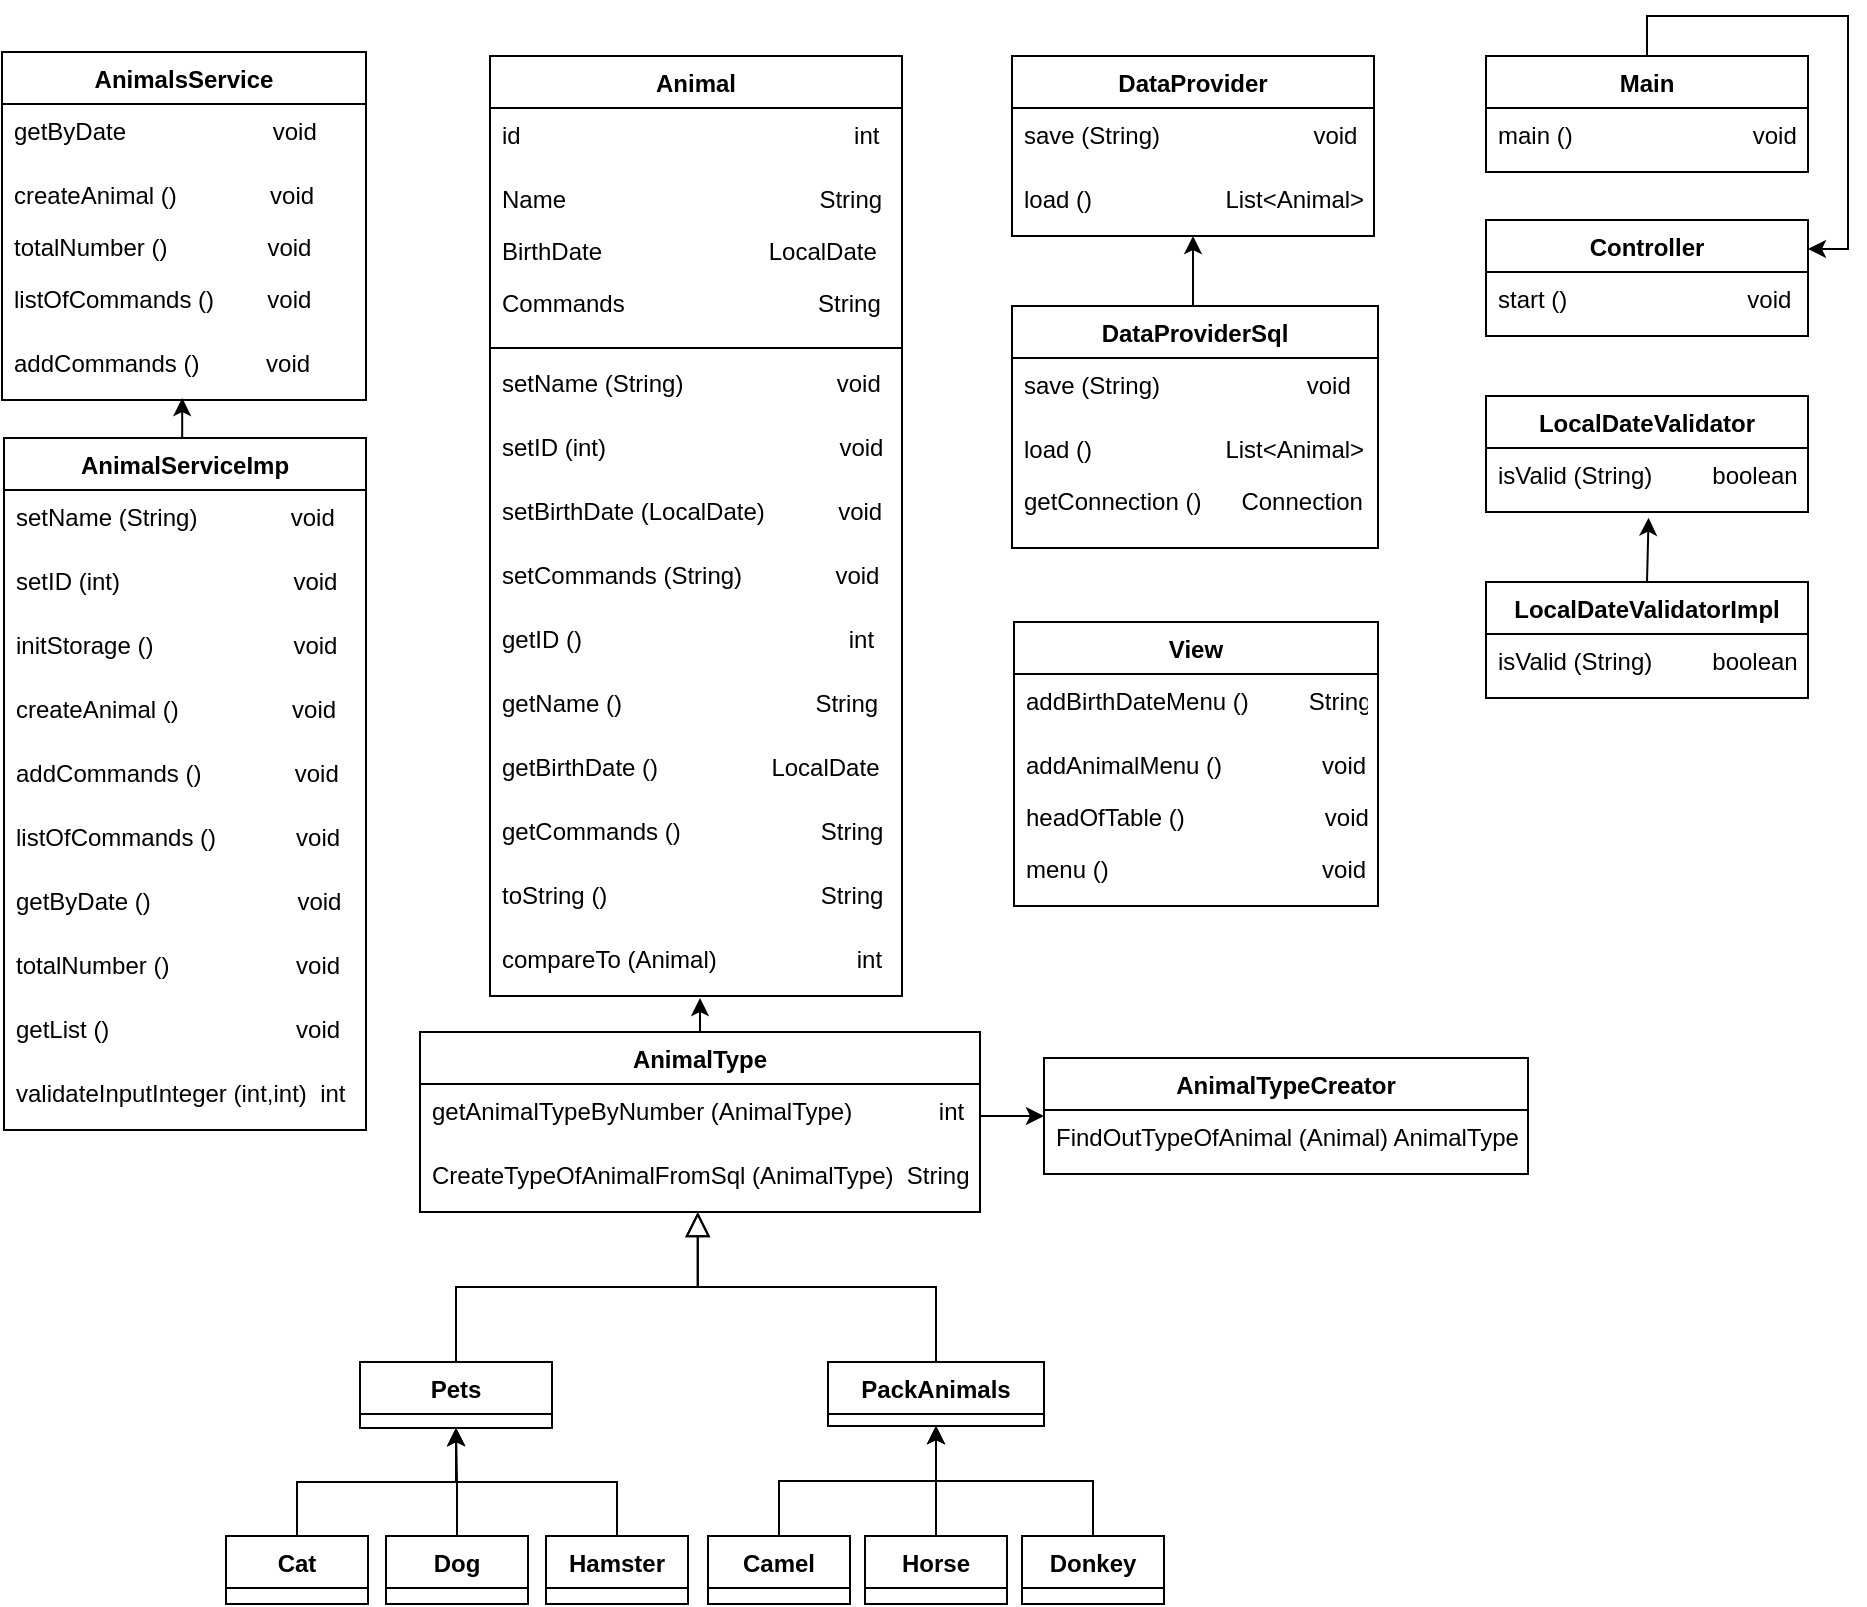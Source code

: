 <mxfile version="21.2.3" type="device">
  <diagram id="C5RBs43oDa-KdzZeNtuy" name="Animal_diagramm">
    <mxGraphModel dx="662" dy="585" grid="0" gridSize="10" guides="1" tooltips="1" connect="1" arrows="1" fold="1" page="1" pageScale="1" pageWidth="1169" pageHeight="827" background="#ffffff" math="0" shadow="0">
      <root>
        <mxCell id="WIyWlLk6GJQsqaUBKTNV-0" />
        <mxCell id="WIyWlLk6GJQsqaUBKTNV-1" parent="WIyWlLk6GJQsqaUBKTNV-0" />
        <mxCell id="zkfFHV4jXpPFQw0GAbJ--0" value="Animal" style="swimlane;fontStyle=1;align=center;verticalAlign=top;childLayout=stackLayout;horizontal=1;startSize=26;horizontalStack=0;resizeParent=1;resizeLast=0;collapsible=1;marginBottom=0;rounded=0;shadow=0;strokeWidth=1;labelBackgroundColor=none;" parent="WIyWlLk6GJQsqaUBKTNV-1" vertex="1">
          <mxGeometry x="270" y="33" width="206" height="470" as="geometry">
            <mxRectangle x="230" y="140" width="160" height="26" as="alternateBounds" />
          </mxGeometry>
        </mxCell>
        <mxCell id="hy3R_sL7ah38IeH9F-L7-0" value="id                                                  int" style="text;align=left;verticalAlign=top;spacingLeft=4;spacingRight=4;overflow=hidden;rotatable=0;points=[[0,0.5],[1,0.5]];portConstraint=eastwest;rounded=0;shadow=0;html=0;labelBackgroundColor=none;" vertex="1" parent="zkfFHV4jXpPFQw0GAbJ--0">
          <mxGeometry y="26" width="206" height="32" as="geometry" />
        </mxCell>
        <mxCell id="zkfFHV4jXpPFQw0GAbJ--1" value="Name                                      String" style="text;align=left;verticalAlign=top;spacingLeft=4;spacingRight=4;overflow=hidden;rotatable=0;points=[[0,0.5],[1,0.5]];portConstraint=eastwest;labelBackgroundColor=none;" parent="zkfFHV4jXpPFQw0GAbJ--0" vertex="1">
          <mxGeometry y="58" width="206" height="26" as="geometry" />
        </mxCell>
        <mxCell id="zkfFHV4jXpPFQw0GAbJ--2" value="BirthDate                         LocalDate" style="text;align=left;verticalAlign=top;spacingLeft=4;spacingRight=4;overflow=hidden;rotatable=0;points=[[0,0.5],[1,0.5]];portConstraint=eastwest;rounded=0;shadow=0;html=0;labelBackgroundColor=none;" parent="zkfFHV4jXpPFQw0GAbJ--0" vertex="1">
          <mxGeometry y="84" width="206" height="26" as="geometry" />
        </mxCell>
        <mxCell id="zkfFHV4jXpPFQw0GAbJ--3" value="Commands                             String" style="text;align=left;verticalAlign=top;spacingLeft=4;spacingRight=4;overflow=hidden;rotatable=0;points=[[0,0.5],[1,0.5]];portConstraint=eastwest;rounded=0;shadow=0;html=0;labelBackgroundColor=none;" parent="zkfFHV4jXpPFQw0GAbJ--0" vertex="1">
          <mxGeometry y="110" width="206" height="32" as="geometry" />
        </mxCell>
        <mxCell id="zkfFHV4jXpPFQw0GAbJ--4" value="" style="line;html=1;strokeWidth=1;align=left;verticalAlign=middle;spacingTop=-1;spacingLeft=3;spacingRight=3;rotatable=0;labelPosition=right;points=[];portConstraint=eastwest;labelBackgroundColor=none;" parent="zkfFHV4jXpPFQw0GAbJ--0" vertex="1">
          <mxGeometry y="142" width="206" height="8" as="geometry" />
        </mxCell>
        <mxCell id="hy3R_sL7ah38IeH9F-L7-1" value="setName (String)                       void" style="text;align=left;verticalAlign=top;spacingLeft=4;spacingRight=4;overflow=hidden;rotatable=0;points=[[0,0.5],[1,0.5]];portConstraint=eastwest;rounded=0;shadow=0;html=0;labelBackgroundColor=none;" vertex="1" parent="zkfFHV4jXpPFQw0GAbJ--0">
          <mxGeometry y="150" width="206" height="32" as="geometry" />
        </mxCell>
        <mxCell id="hy3R_sL7ah38IeH9F-L7-2" value="setID (int)                                   void" style="text;align=left;verticalAlign=top;spacingLeft=4;spacingRight=4;overflow=hidden;rotatable=0;points=[[0,0.5],[1,0.5]];portConstraint=eastwest;rounded=0;shadow=0;html=0;labelBackgroundColor=none;" vertex="1" parent="zkfFHV4jXpPFQw0GAbJ--0">
          <mxGeometry y="182" width="206" height="32" as="geometry" />
        </mxCell>
        <mxCell id="hy3R_sL7ah38IeH9F-L7-8" value="setBirthDate (LocalDate)           void" style="text;align=left;verticalAlign=top;spacingLeft=4;spacingRight=4;overflow=hidden;rotatable=0;points=[[0,0.5],[1,0.5]];portConstraint=eastwest;rounded=0;shadow=0;html=0;labelBackgroundColor=none;" vertex="1" parent="zkfFHV4jXpPFQw0GAbJ--0">
          <mxGeometry y="214" width="206" height="32" as="geometry" />
        </mxCell>
        <mxCell id="hy3R_sL7ah38IeH9F-L7-7" value="setCommands (String)              void" style="text;align=left;verticalAlign=top;spacingLeft=4;spacingRight=4;overflow=hidden;rotatable=0;points=[[0,0.5],[1,0.5]];portConstraint=eastwest;rounded=0;shadow=0;html=0;labelBackgroundColor=none;" vertex="1" parent="zkfFHV4jXpPFQw0GAbJ--0">
          <mxGeometry y="246" width="206" height="32" as="geometry" />
        </mxCell>
        <mxCell id="hy3R_sL7ah38IeH9F-L7-3" value="getID ()                                        int" style="text;align=left;verticalAlign=top;spacingLeft=4;spacingRight=4;overflow=hidden;rotatable=0;points=[[0,0.5],[1,0.5]];portConstraint=eastwest;rounded=0;shadow=0;html=0;labelBackgroundColor=none;" vertex="1" parent="zkfFHV4jXpPFQw0GAbJ--0">
          <mxGeometry y="278" width="206" height="32" as="geometry" />
        </mxCell>
        <mxCell id="hy3R_sL7ah38IeH9F-L7-9" value="getName ()                             String" style="text;align=left;verticalAlign=top;spacingLeft=4;spacingRight=4;overflow=hidden;rotatable=0;points=[[0,0.5],[1,0.5]];portConstraint=eastwest;rounded=0;shadow=0;html=0;labelBackgroundColor=none;" vertex="1" parent="zkfFHV4jXpPFQw0GAbJ--0">
          <mxGeometry y="310" width="206" height="32" as="geometry" />
        </mxCell>
        <mxCell id="hy3R_sL7ah38IeH9F-L7-5" value="getBirthDate ()                 LocalDate" style="text;align=left;verticalAlign=top;spacingLeft=4;spacingRight=4;overflow=hidden;rotatable=0;points=[[0,0.5],[1,0.5]];portConstraint=eastwest;rounded=0;shadow=0;html=0;labelBackgroundColor=none;" vertex="1" parent="zkfFHV4jXpPFQw0GAbJ--0">
          <mxGeometry y="342" width="206" height="32" as="geometry" />
        </mxCell>
        <mxCell id="hy3R_sL7ah38IeH9F-L7-10" value="getCommands ()                     String" style="text;align=left;verticalAlign=top;spacingLeft=4;spacingRight=4;overflow=hidden;rotatable=0;points=[[0,0.5],[1,0.5]];portConstraint=eastwest;rounded=0;shadow=0;html=0;labelBackgroundColor=none;" vertex="1" parent="zkfFHV4jXpPFQw0GAbJ--0">
          <mxGeometry y="374" width="206" height="32" as="geometry" />
        </mxCell>
        <mxCell id="hy3R_sL7ah38IeH9F-L7-6" value="toString ()                                String" style="text;align=left;verticalAlign=top;spacingLeft=4;spacingRight=4;overflow=hidden;rotatable=0;points=[[0,0.5],[1,0.5]];portConstraint=eastwest;rounded=0;shadow=0;html=0;labelBackgroundColor=none;" vertex="1" parent="zkfFHV4jXpPFQw0GAbJ--0">
          <mxGeometry y="406" width="206" height="32" as="geometry" />
        </mxCell>
        <mxCell id="hy3R_sL7ah38IeH9F-L7-4" value="compareTo (Animal)                     int" style="text;align=left;verticalAlign=top;spacingLeft=4;spacingRight=4;overflow=hidden;rotatable=0;points=[[0,0.5],[1,0.5]];portConstraint=eastwest;rounded=0;shadow=0;html=0;labelBackgroundColor=none;" vertex="1" parent="zkfFHV4jXpPFQw0GAbJ--0">
          <mxGeometry y="438" width="206" height="32" as="geometry" />
        </mxCell>
        <mxCell id="zkfFHV4jXpPFQw0GAbJ--6" value="Pets" style="swimlane;fontStyle=1;align=center;verticalAlign=top;childLayout=stackLayout;horizontal=1;startSize=26;horizontalStack=0;resizeParent=1;resizeLast=0;collapsible=1;marginBottom=0;rounded=0;shadow=0;strokeWidth=1;labelBackgroundColor=none;" parent="WIyWlLk6GJQsqaUBKTNV-1" vertex="1">
          <mxGeometry x="205" y="686" width="96" height="33" as="geometry">
            <mxRectangle x="134" y="628" width="160" height="26" as="alternateBounds" />
          </mxGeometry>
        </mxCell>
        <mxCell id="zkfFHV4jXpPFQw0GAbJ--12" value="" style="endArrow=block;endSize=10;endFill=0;shadow=0;strokeWidth=1;rounded=0;edgeStyle=elbowEdgeStyle;elbow=vertical;entryX=0.496;entryY=1.231;entryDx=0;entryDy=0;entryPerimeter=0;labelBackgroundColor=none;fontColor=default;" parent="WIyWlLk6GJQsqaUBKTNV-1" source="zkfFHV4jXpPFQw0GAbJ--6" target="fl_oUjItVxfju6p7RwqY-2" edge="1">
          <mxGeometry width="160" relative="1" as="geometry">
            <mxPoint x="256" y="261" as="sourcePoint" />
            <mxPoint x="373" y="573" as="targetPoint" />
          </mxGeometry>
        </mxCell>
        <mxCell id="zkfFHV4jXpPFQw0GAbJ--13" value="PackAnimals" style="swimlane;fontStyle=1;align=center;verticalAlign=top;childLayout=stackLayout;horizontal=1;startSize=26;horizontalStack=0;resizeParent=1;resizeLast=0;collapsible=1;marginBottom=0;rounded=0;shadow=0;strokeWidth=1;labelBackgroundColor=none;" parent="WIyWlLk6GJQsqaUBKTNV-1" vertex="1">
          <mxGeometry x="439" y="686" width="108" height="32" as="geometry">
            <mxRectangle x="340" y="380" width="170" height="26" as="alternateBounds" />
          </mxGeometry>
        </mxCell>
        <mxCell id="zkfFHV4jXpPFQw0GAbJ--16" value="" style="endArrow=block;endSize=10;endFill=0;shadow=0;strokeWidth=1;rounded=0;edgeStyle=elbowEdgeStyle;elbow=vertical;entryX=0.496;entryY=1.231;entryDx=0;entryDy=0;entryPerimeter=0;labelBackgroundColor=none;fontColor=default;" parent="WIyWlLk6GJQsqaUBKTNV-1" source="zkfFHV4jXpPFQw0GAbJ--13" target="fl_oUjItVxfju6p7RwqY-2" edge="1">
          <mxGeometry width="160" relative="1" as="geometry">
            <mxPoint x="266" y="431" as="sourcePoint" />
            <mxPoint x="373" y="568" as="targetPoint" />
          </mxGeometry>
        </mxCell>
        <mxCell id="dd9BGofhbMoxnJXS6-qv-8" style="edgeStyle=orthogonalEdgeStyle;rounded=0;orthogonalLoop=1;jettySize=auto;html=1;exitX=0.5;exitY=0;exitDx=0;exitDy=0;entryX=0.5;entryY=1;entryDx=0;entryDy=0;labelBackgroundColor=none;fontColor=default;" edge="1" parent="WIyWlLk6GJQsqaUBKTNV-1" source="dd9BGofhbMoxnJXS6-qv-0" target="zkfFHV4jXpPFQw0GAbJ--6">
          <mxGeometry relative="1" as="geometry" />
        </mxCell>
        <mxCell id="dd9BGofhbMoxnJXS6-qv-0" value="Cat" style="swimlane;fontStyle=1;align=center;verticalAlign=top;childLayout=stackLayout;horizontal=1;startSize=26;horizontalStack=0;resizeParent=1;resizeLast=0;collapsible=1;marginBottom=0;rounded=0;shadow=0;strokeWidth=1;labelBackgroundColor=none;" vertex="1" parent="WIyWlLk6GJQsqaUBKTNV-1">
          <mxGeometry x="138" y="773" width="71" height="34" as="geometry">
            <mxRectangle x="134" y="628" width="160" height="26" as="alternateBounds" />
          </mxGeometry>
        </mxCell>
        <mxCell id="dd9BGofhbMoxnJXS6-qv-9" style="edgeStyle=orthogonalEdgeStyle;rounded=0;orthogonalLoop=1;jettySize=auto;html=1;exitX=0.5;exitY=0;exitDx=0;exitDy=0;entryX=0.5;entryY=1;entryDx=0;entryDy=0;labelBackgroundColor=none;fontColor=default;" edge="1" parent="WIyWlLk6GJQsqaUBKTNV-1" source="dd9BGofhbMoxnJXS6-qv-4" target="zkfFHV4jXpPFQw0GAbJ--6">
          <mxGeometry relative="1" as="geometry">
            <mxPoint x="270" y="718" as="targetPoint" />
          </mxGeometry>
        </mxCell>
        <mxCell id="dd9BGofhbMoxnJXS6-qv-4" value="Dog" style="swimlane;fontStyle=1;align=center;verticalAlign=top;childLayout=stackLayout;horizontal=1;startSize=26;horizontalStack=0;resizeParent=1;resizeLast=0;collapsible=1;marginBottom=0;rounded=0;shadow=0;strokeWidth=1;labelBackgroundColor=none;" vertex="1" parent="WIyWlLk6GJQsqaUBKTNV-1">
          <mxGeometry x="218" y="773" width="71" height="34" as="geometry">
            <mxRectangle x="134" y="628" width="160" height="26" as="alternateBounds" />
          </mxGeometry>
        </mxCell>
        <mxCell id="dd9BGofhbMoxnJXS6-qv-10" style="edgeStyle=orthogonalEdgeStyle;rounded=0;orthogonalLoop=1;jettySize=auto;html=1;exitX=0.5;exitY=0;exitDx=0;exitDy=0;entryX=0.5;entryY=1;entryDx=0;entryDy=0;labelBackgroundColor=none;fontColor=default;" edge="1" parent="WIyWlLk6GJQsqaUBKTNV-1" source="dd9BGofhbMoxnJXS6-qv-5" target="zkfFHV4jXpPFQw0GAbJ--6">
          <mxGeometry relative="1" as="geometry">
            <mxPoint x="268" y="727" as="targetPoint" />
          </mxGeometry>
        </mxCell>
        <mxCell id="dd9BGofhbMoxnJXS6-qv-5" value="Hamster" style="swimlane;fontStyle=1;align=center;verticalAlign=top;childLayout=stackLayout;horizontal=1;startSize=26;horizontalStack=0;resizeParent=1;resizeLast=0;collapsible=1;marginBottom=0;rounded=0;shadow=0;strokeWidth=1;labelBackgroundColor=none;" vertex="1" parent="WIyWlLk6GJQsqaUBKTNV-1">
          <mxGeometry x="298" y="773" width="71" height="34" as="geometry">
            <mxRectangle x="134" y="628" width="160" height="26" as="alternateBounds" />
          </mxGeometry>
        </mxCell>
        <mxCell id="dd9BGofhbMoxnJXS6-qv-16" style="edgeStyle=orthogonalEdgeStyle;rounded=0;orthogonalLoop=1;jettySize=auto;html=1;exitX=0.5;exitY=0;exitDx=0;exitDy=0;entryX=0.5;entryY=1;entryDx=0;entryDy=0;labelBackgroundColor=none;fontColor=default;" edge="1" parent="WIyWlLk6GJQsqaUBKTNV-1" source="dd9BGofhbMoxnJXS6-qv-11" target="zkfFHV4jXpPFQw0GAbJ--13">
          <mxGeometry relative="1" as="geometry" />
        </mxCell>
        <mxCell id="dd9BGofhbMoxnJXS6-qv-11" value="Camel" style="swimlane;fontStyle=1;align=center;verticalAlign=top;childLayout=stackLayout;horizontal=1;startSize=26;horizontalStack=0;resizeParent=1;resizeLast=0;collapsible=1;marginBottom=0;rounded=0;shadow=0;strokeWidth=1;labelBackgroundColor=none;" vertex="1" parent="WIyWlLk6GJQsqaUBKTNV-1">
          <mxGeometry x="379" y="773" width="71" height="34" as="geometry">
            <mxRectangle x="134" y="628" width="160" height="26" as="alternateBounds" />
          </mxGeometry>
        </mxCell>
        <mxCell id="dd9BGofhbMoxnJXS6-qv-15" style="edgeStyle=orthogonalEdgeStyle;rounded=0;orthogonalLoop=1;jettySize=auto;html=1;exitX=0.5;exitY=0;exitDx=0;exitDy=0;entryX=0.5;entryY=1;entryDx=0;entryDy=0;labelBackgroundColor=none;fontColor=default;" edge="1" parent="WIyWlLk6GJQsqaUBKTNV-1" source="dd9BGofhbMoxnJXS6-qv-13" target="zkfFHV4jXpPFQw0GAbJ--13">
          <mxGeometry relative="1" as="geometry" />
        </mxCell>
        <mxCell id="dd9BGofhbMoxnJXS6-qv-13" value="Horse" style="swimlane;fontStyle=1;align=center;verticalAlign=top;childLayout=stackLayout;horizontal=1;startSize=26;horizontalStack=0;resizeParent=1;resizeLast=0;collapsible=1;marginBottom=0;rounded=0;shadow=0;strokeWidth=1;labelBackgroundColor=none;" vertex="1" parent="WIyWlLk6GJQsqaUBKTNV-1">
          <mxGeometry x="457.5" y="773" width="71" height="34" as="geometry">
            <mxRectangle x="134" y="628" width="160" height="26" as="alternateBounds" />
          </mxGeometry>
        </mxCell>
        <mxCell id="sgKvrc3Eu_XVu0HylBnY-14" style="edgeStyle=orthogonalEdgeStyle;rounded=0;orthogonalLoop=1;jettySize=auto;html=1;exitX=0.5;exitY=0;exitDx=0;exitDy=0;entryX=0.5;entryY=1;entryDx=0;entryDy=0;labelBackgroundColor=none;fontColor=default;" edge="1" parent="WIyWlLk6GJQsqaUBKTNV-1" source="dd9BGofhbMoxnJXS6-qv-14" target="zkfFHV4jXpPFQw0GAbJ--13">
          <mxGeometry relative="1" as="geometry" />
        </mxCell>
        <mxCell id="dd9BGofhbMoxnJXS6-qv-14" value="Donkey" style="swimlane;fontStyle=1;align=center;verticalAlign=top;childLayout=stackLayout;horizontal=1;startSize=26;horizontalStack=0;resizeParent=1;resizeLast=0;collapsible=1;marginBottom=0;rounded=0;shadow=0;strokeWidth=1;labelBackgroundColor=none;" vertex="1" parent="WIyWlLk6GJQsqaUBKTNV-1">
          <mxGeometry x="536" y="773" width="71" height="34" as="geometry">
            <mxRectangle x="134" y="628" width="160" height="26" as="alternateBounds" />
          </mxGeometry>
        </mxCell>
        <mxCell id="cai9Bs48xGeLL_vxPwt1-0" value="AnimalsService" style="swimlane;fontStyle=1;align=center;verticalAlign=top;childLayout=stackLayout;horizontal=1;startSize=26;horizontalStack=0;resizeParent=1;resizeLast=0;collapsible=1;marginBottom=0;rounded=0;shadow=0;strokeWidth=1;labelBackgroundColor=none;" vertex="1" parent="WIyWlLk6GJQsqaUBKTNV-1">
          <mxGeometry x="26" y="31" width="182" height="174" as="geometry">
            <mxRectangle x="230" y="140" width="160" height="26" as="alternateBounds" />
          </mxGeometry>
        </mxCell>
        <mxCell id="cai9Bs48xGeLL_vxPwt1-1" value="getByDate                      void" style="text;align=left;verticalAlign=top;spacingLeft=4;spacingRight=4;overflow=hidden;rotatable=0;points=[[0,0.5],[1,0.5]];portConstraint=eastwest;rounded=0;shadow=0;html=0;labelBackgroundColor=none;" vertex="1" parent="cai9Bs48xGeLL_vxPwt1-0">
          <mxGeometry y="26" width="182" height="32" as="geometry" />
        </mxCell>
        <mxCell id="cai9Bs48xGeLL_vxPwt1-2" value="createAnimal ()              void" style="text;align=left;verticalAlign=top;spacingLeft=4;spacingRight=4;overflow=hidden;rotatable=0;points=[[0,0.5],[1,0.5]];portConstraint=eastwest;labelBackgroundColor=none;" vertex="1" parent="cai9Bs48xGeLL_vxPwt1-0">
          <mxGeometry y="58" width="182" height="26" as="geometry" />
        </mxCell>
        <mxCell id="cai9Bs48xGeLL_vxPwt1-3" value="totalNumber ()               void" style="text;align=left;verticalAlign=top;spacingLeft=4;spacingRight=4;overflow=hidden;rotatable=0;points=[[0,0.5],[1,0.5]];portConstraint=eastwest;rounded=0;shadow=0;html=0;labelBackgroundColor=none;" vertex="1" parent="cai9Bs48xGeLL_vxPwt1-0">
          <mxGeometry y="84" width="182" height="26" as="geometry" />
        </mxCell>
        <mxCell id="cai9Bs48xGeLL_vxPwt1-4" value="listOfCommands ()        void" style="text;align=left;verticalAlign=top;spacingLeft=4;spacingRight=4;overflow=hidden;rotatable=0;points=[[0,0.5],[1,0.5]];portConstraint=eastwest;rounded=0;shadow=0;html=0;labelBackgroundColor=none;" vertex="1" parent="cai9Bs48xGeLL_vxPwt1-0">
          <mxGeometry y="110" width="182" height="32" as="geometry" />
        </mxCell>
        <mxCell id="cai9Bs48xGeLL_vxPwt1-5" value="addCommands ()          void" style="text;align=left;verticalAlign=top;spacingLeft=4;spacingRight=4;overflow=hidden;rotatable=0;points=[[0,0.5],[1,0.5]];portConstraint=eastwest;rounded=0;shadow=0;html=0;labelBackgroundColor=none;" vertex="1" parent="cai9Bs48xGeLL_vxPwt1-0">
          <mxGeometry y="142" width="182" height="32" as="geometry" />
        </mxCell>
        <mxCell id="sgKvrc3Eu_XVu0HylBnY-11" style="edgeStyle=orthogonalEdgeStyle;rounded=0;orthogonalLoop=1;jettySize=auto;html=1;exitX=0.5;exitY=0;exitDx=0;exitDy=0;entryX=0.495;entryY=0.969;entryDx=0;entryDy=0;entryPerimeter=0;labelBackgroundColor=none;fontColor=default;" edge="1" parent="WIyWlLk6GJQsqaUBKTNV-1" source="sgKvrc3Eu_XVu0HylBnY-0" target="cai9Bs48xGeLL_vxPwt1-5">
          <mxGeometry relative="1" as="geometry" />
        </mxCell>
        <mxCell id="sgKvrc3Eu_XVu0HylBnY-0" value="AnimalServiceImp" style="swimlane;fontStyle=1;align=center;verticalAlign=top;childLayout=stackLayout;horizontal=1;startSize=26;horizontalStack=0;resizeParent=1;resizeLast=0;collapsible=1;marginBottom=0;rounded=0;shadow=0;strokeWidth=1;labelBackgroundColor=none;" vertex="1" parent="WIyWlLk6GJQsqaUBKTNV-1">
          <mxGeometry x="27" y="224" width="181" height="346" as="geometry">
            <mxRectangle x="230" y="140" width="160" height="26" as="alternateBounds" />
          </mxGeometry>
        </mxCell>
        <mxCell id="sgKvrc3Eu_XVu0HylBnY-1" value="setName (String)              void" style="text;align=left;verticalAlign=top;spacingLeft=4;spacingRight=4;overflow=hidden;rotatable=0;points=[[0,0.5],[1,0.5]];portConstraint=eastwest;rounded=0;shadow=0;html=0;labelBackgroundColor=none;" vertex="1" parent="sgKvrc3Eu_XVu0HylBnY-0">
          <mxGeometry y="26" width="181" height="32" as="geometry" />
        </mxCell>
        <mxCell id="sgKvrc3Eu_XVu0HylBnY-2" value="setID (int)                          void" style="text;align=left;verticalAlign=top;spacingLeft=4;spacingRight=4;overflow=hidden;rotatable=0;points=[[0,0.5],[1,0.5]];portConstraint=eastwest;rounded=0;shadow=0;html=0;labelBackgroundColor=none;" vertex="1" parent="sgKvrc3Eu_XVu0HylBnY-0">
          <mxGeometry y="58" width="181" height="32" as="geometry" />
        </mxCell>
        <mxCell id="sgKvrc3Eu_XVu0HylBnY-3" value="initStorage ()                     void" style="text;align=left;verticalAlign=top;spacingLeft=4;spacingRight=4;overflow=hidden;rotatable=0;points=[[0,0.5],[1,0.5]];portConstraint=eastwest;rounded=0;shadow=0;html=0;labelBackgroundColor=none;" vertex="1" parent="sgKvrc3Eu_XVu0HylBnY-0">
          <mxGeometry y="90" width="181" height="32" as="geometry" />
        </mxCell>
        <mxCell id="sgKvrc3Eu_XVu0HylBnY-4" value="createAnimal ()                 void" style="text;align=left;verticalAlign=top;spacingLeft=4;spacingRight=4;overflow=hidden;rotatable=0;points=[[0,0.5],[1,0.5]];portConstraint=eastwest;rounded=0;shadow=0;html=0;labelBackgroundColor=none;" vertex="1" parent="sgKvrc3Eu_XVu0HylBnY-0">
          <mxGeometry y="122" width="181" height="32" as="geometry" />
        </mxCell>
        <mxCell id="sgKvrc3Eu_XVu0HylBnY-5" value="addCommands ()              void" style="text;align=left;verticalAlign=top;spacingLeft=4;spacingRight=4;overflow=hidden;rotatable=0;points=[[0,0.5],[1,0.5]];portConstraint=eastwest;rounded=0;shadow=0;html=0;labelBackgroundColor=none;" vertex="1" parent="sgKvrc3Eu_XVu0HylBnY-0">
          <mxGeometry y="154" width="181" height="32" as="geometry" />
        </mxCell>
        <mxCell id="sgKvrc3Eu_XVu0HylBnY-6" value="listOfCommands ()            void" style="text;align=left;verticalAlign=top;spacingLeft=4;spacingRight=4;overflow=hidden;rotatable=0;points=[[0,0.5],[1,0.5]];portConstraint=eastwest;rounded=0;shadow=0;html=0;labelBackgroundColor=none;" vertex="1" parent="sgKvrc3Eu_XVu0HylBnY-0">
          <mxGeometry y="186" width="181" height="32" as="geometry" />
        </mxCell>
        <mxCell id="sgKvrc3Eu_XVu0HylBnY-7" value="getByDate ()                      void" style="text;align=left;verticalAlign=top;spacingLeft=4;spacingRight=4;overflow=hidden;rotatable=0;points=[[0,0.5],[1,0.5]];portConstraint=eastwest;rounded=0;shadow=0;html=0;labelBackgroundColor=none;" vertex="1" parent="sgKvrc3Eu_XVu0HylBnY-0">
          <mxGeometry y="218" width="181" height="32" as="geometry" />
        </mxCell>
        <mxCell id="sgKvrc3Eu_XVu0HylBnY-8" value="totalNumber ()                   void" style="text;align=left;verticalAlign=top;spacingLeft=4;spacingRight=4;overflow=hidden;rotatable=0;points=[[0,0.5],[1,0.5]];portConstraint=eastwest;rounded=0;shadow=0;html=0;labelBackgroundColor=none;" vertex="1" parent="sgKvrc3Eu_XVu0HylBnY-0">
          <mxGeometry y="250" width="181" height="32" as="geometry" />
        </mxCell>
        <mxCell id="sgKvrc3Eu_XVu0HylBnY-9" value="getList ()                            void" style="text;align=left;verticalAlign=top;spacingLeft=4;spacingRight=4;overflow=hidden;rotatable=0;points=[[0,0.5],[1,0.5]];portConstraint=eastwest;rounded=0;shadow=0;html=0;labelBackgroundColor=none;" vertex="1" parent="sgKvrc3Eu_XVu0HylBnY-0">
          <mxGeometry y="282" width="181" height="32" as="geometry" />
        </mxCell>
        <mxCell id="sgKvrc3Eu_XVu0HylBnY-10" value="validateInputInteger (int,int)  int" style="text;align=left;verticalAlign=top;spacingLeft=4;spacingRight=4;overflow=hidden;rotatable=0;points=[[0,0.5],[1,0.5]];portConstraint=eastwest;rounded=0;shadow=0;html=0;labelBackgroundColor=none;" vertex="1" parent="sgKvrc3Eu_XVu0HylBnY-0">
          <mxGeometry y="314" width="181" height="32" as="geometry" />
        </mxCell>
        <mxCell id="sgKvrc3Eu_XVu0HylBnY-12" value="AnimalTypeCreator" style="swimlane;fontStyle=1;align=center;verticalAlign=top;childLayout=stackLayout;horizontal=1;startSize=26;horizontalStack=0;resizeParent=1;resizeLast=0;collapsible=1;marginBottom=0;rounded=0;shadow=0;strokeWidth=1;labelBackgroundColor=none;" vertex="1" parent="WIyWlLk6GJQsqaUBKTNV-1">
          <mxGeometry x="547" y="534" width="242" height="58" as="geometry">
            <mxRectangle x="134" y="628" width="160" height="26" as="alternateBounds" />
          </mxGeometry>
        </mxCell>
        <mxCell id="sgKvrc3Eu_XVu0HylBnY-13" value="FindOutTypeOfAnimal (Animal) AnimalType" style="text;align=left;verticalAlign=top;spacingLeft=4;spacingRight=4;overflow=hidden;rotatable=0;points=[[0,0.5],[1,0.5]];portConstraint=eastwest;rounded=0;shadow=0;html=0;labelBackgroundColor=none;" vertex="1" parent="sgKvrc3Eu_XVu0HylBnY-12">
          <mxGeometry y="26" width="242" height="32" as="geometry" />
        </mxCell>
        <mxCell id="CwLzVbo4r4swhYCRWyPA-8" style="edgeStyle=orthogonalEdgeStyle;rounded=0;orthogonalLoop=1;jettySize=auto;html=1;exitX=0.5;exitY=0;exitDx=0;exitDy=0;labelBackgroundColor=none;fontColor=default;" edge="1" parent="WIyWlLk6GJQsqaUBKTNV-1" source="fl_oUjItVxfju6p7RwqY-0">
          <mxGeometry relative="1" as="geometry">
            <mxPoint x="375" y="504" as="targetPoint" />
          </mxGeometry>
        </mxCell>
        <mxCell id="fl_oUjItVxfju6p7RwqY-0" value="AnimalType" style="swimlane;fontStyle=1;align=center;verticalAlign=top;childLayout=stackLayout;horizontal=1;startSize=26;horizontalStack=0;resizeParent=1;resizeLast=0;collapsible=1;marginBottom=0;rounded=0;shadow=0;strokeWidth=1;labelBackgroundColor=none;" vertex="1" parent="WIyWlLk6GJQsqaUBKTNV-1">
          <mxGeometry x="235" y="521" width="280" height="90" as="geometry">
            <mxRectangle x="230" y="140" width="160" height="26" as="alternateBounds" />
          </mxGeometry>
        </mxCell>
        <mxCell id="fl_oUjItVxfju6p7RwqY-1" value="getAnimalTypeByNumber (AnimalType)             int          " style="text;align=left;verticalAlign=top;spacingLeft=4;spacingRight=4;overflow=hidden;rotatable=0;points=[[0,0.5],[1,0.5]];portConstraint=eastwest;rounded=0;shadow=0;html=0;labelBackgroundColor=none;" vertex="1" parent="fl_oUjItVxfju6p7RwqY-0">
          <mxGeometry y="26" width="280" height="32" as="geometry" />
        </mxCell>
        <mxCell id="fl_oUjItVxfju6p7RwqY-2" value="CreateTypeOfAnimalFromSql (AnimalType)  String            " style="text;align=left;verticalAlign=top;spacingLeft=4;spacingRight=4;overflow=hidden;rotatable=0;points=[[0,0.5],[1,0.5]];portConstraint=eastwest;labelBackgroundColor=none;" vertex="1" parent="fl_oUjItVxfju6p7RwqY-0">
          <mxGeometry y="58" width="280" height="26" as="geometry" />
        </mxCell>
        <mxCell id="CwLzVbo4r4swhYCRWyPA-0" value="DataProvider" style="swimlane;fontStyle=1;align=center;verticalAlign=top;childLayout=stackLayout;horizontal=1;startSize=26;horizontalStack=0;resizeParent=1;resizeLast=0;collapsible=1;marginBottom=0;rounded=0;shadow=0;strokeWidth=1;labelBackgroundColor=none;" vertex="1" parent="WIyWlLk6GJQsqaUBKTNV-1">
          <mxGeometry x="531" y="33" width="181" height="90" as="geometry">
            <mxRectangle x="230" y="140" width="160" height="26" as="alternateBounds" />
          </mxGeometry>
        </mxCell>
        <mxCell id="CwLzVbo4r4swhYCRWyPA-1" value="save (String)                       void         " style="text;align=left;verticalAlign=top;spacingLeft=4;spacingRight=4;overflow=hidden;rotatable=0;points=[[0,0.5],[1,0.5]];portConstraint=eastwest;rounded=0;shadow=0;html=0;labelBackgroundColor=none;" vertex="1" parent="CwLzVbo4r4swhYCRWyPA-0">
          <mxGeometry y="26" width="181" height="32" as="geometry" />
        </mxCell>
        <mxCell id="CwLzVbo4r4swhYCRWyPA-2" value="load ()                    List&lt;Animal&gt;          " style="text;align=left;verticalAlign=top;spacingLeft=4;spacingRight=4;overflow=hidden;rotatable=0;points=[[0,0.5],[1,0.5]];portConstraint=eastwest;labelBackgroundColor=none;" vertex="1" parent="CwLzVbo4r4swhYCRWyPA-0">
          <mxGeometry y="58" width="181" height="26" as="geometry" />
        </mxCell>
        <mxCell id="CwLzVbo4r4swhYCRWyPA-7" style="edgeStyle=orthogonalEdgeStyle;rounded=0;orthogonalLoop=1;jettySize=auto;html=1;exitX=0.5;exitY=0;exitDx=0;exitDy=0;entryX=0.5;entryY=1;entryDx=0;entryDy=0;labelBackgroundColor=none;fontColor=default;" edge="1" parent="WIyWlLk6GJQsqaUBKTNV-1" source="CwLzVbo4r4swhYCRWyPA-3" target="CwLzVbo4r4swhYCRWyPA-0">
          <mxGeometry relative="1" as="geometry" />
        </mxCell>
        <mxCell id="CwLzVbo4r4swhYCRWyPA-3" value="DataProviderSql" style="swimlane;fontStyle=1;align=center;verticalAlign=top;childLayout=stackLayout;horizontal=1;startSize=26;horizontalStack=0;resizeParent=1;resizeLast=0;collapsible=1;marginBottom=0;rounded=0;shadow=0;strokeWidth=1;labelBackgroundColor=none;" vertex="1" parent="WIyWlLk6GJQsqaUBKTNV-1">
          <mxGeometry x="531" y="158" width="183" height="121" as="geometry">
            <mxRectangle x="230" y="140" width="160" height="26" as="alternateBounds" />
          </mxGeometry>
        </mxCell>
        <mxCell id="CwLzVbo4r4swhYCRWyPA-4" value="save (String)                      void         " style="text;align=left;verticalAlign=top;spacingLeft=4;spacingRight=4;overflow=hidden;rotatable=0;points=[[0,0.5],[1,0.5]];portConstraint=eastwest;rounded=0;shadow=0;html=0;labelBackgroundColor=none;" vertex="1" parent="CwLzVbo4r4swhYCRWyPA-3">
          <mxGeometry y="26" width="183" height="32" as="geometry" />
        </mxCell>
        <mxCell id="CwLzVbo4r4swhYCRWyPA-5" value="load ()                    List&lt;Animal&gt;          " style="text;align=left;verticalAlign=top;spacingLeft=4;spacingRight=4;overflow=hidden;rotatable=0;points=[[0,0.5],[1,0.5]];portConstraint=eastwest;labelBackgroundColor=none;" vertex="1" parent="CwLzVbo4r4swhYCRWyPA-3">
          <mxGeometry y="58" width="183" height="26" as="geometry" />
        </mxCell>
        <mxCell id="CwLzVbo4r4swhYCRWyPA-6" value="getConnection ()      Connection          " style="text;align=left;verticalAlign=top;spacingLeft=4;spacingRight=4;overflow=hidden;rotatable=0;points=[[0,0.5],[1,0.5]];portConstraint=eastwest;labelBackgroundColor=none;" vertex="1" parent="CwLzVbo4r4swhYCRWyPA-3">
          <mxGeometry y="84" width="183" height="26" as="geometry" />
        </mxCell>
        <mxCell id="CwLzVbo4r4swhYCRWyPA-9" style="edgeStyle=orthogonalEdgeStyle;rounded=0;orthogonalLoop=1;jettySize=auto;html=1;exitX=1;exitY=0.5;exitDx=0;exitDy=0;entryX=0;entryY=0.5;entryDx=0;entryDy=0;labelBackgroundColor=none;fontColor=default;" edge="1" parent="WIyWlLk6GJQsqaUBKTNV-1" source="fl_oUjItVxfju6p7RwqY-1" target="sgKvrc3Eu_XVu0HylBnY-12">
          <mxGeometry relative="1" as="geometry" />
        </mxCell>
        <mxCell id="gRFD2OJrtevtVGhevAFr-0" value="Controller" style="swimlane;fontStyle=1;align=center;verticalAlign=top;childLayout=stackLayout;horizontal=1;startSize=26;horizontalStack=0;resizeParent=1;resizeLast=0;collapsible=1;marginBottom=0;rounded=0;shadow=0;strokeWidth=1;labelBackgroundColor=none;" vertex="1" parent="WIyWlLk6GJQsqaUBKTNV-1">
          <mxGeometry x="768" y="115" width="161" height="58" as="geometry">
            <mxRectangle x="230" y="140" width="160" height="26" as="alternateBounds" />
          </mxGeometry>
        </mxCell>
        <mxCell id="gRFD2OJrtevtVGhevAFr-1" value="start ()                           void          " style="text;align=left;verticalAlign=top;spacingLeft=4;spacingRight=4;overflow=hidden;rotatable=0;points=[[0,0.5],[1,0.5]];portConstraint=eastwest;rounded=0;shadow=0;html=0;labelBackgroundColor=none;" vertex="1" parent="gRFD2OJrtevtVGhevAFr-0">
          <mxGeometry y="26" width="161" height="32" as="geometry" />
        </mxCell>
        <mxCell id="gRFD2OJrtevtVGhevAFr-3" value="LocalDateValidator" style="swimlane;fontStyle=1;align=center;verticalAlign=top;childLayout=stackLayout;horizontal=1;startSize=26;horizontalStack=0;resizeParent=1;resizeLast=0;collapsible=1;marginBottom=0;rounded=0;shadow=0;strokeWidth=1;labelBackgroundColor=none;" vertex="1" parent="WIyWlLk6GJQsqaUBKTNV-1">
          <mxGeometry x="768" y="203" width="161" height="58" as="geometry">
            <mxRectangle x="230" y="140" width="160" height="26" as="alternateBounds" />
          </mxGeometry>
        </mxCell>
        <mxCell id="gRFD2OJrtevtVGhevAFr-4" value="isValid (String)         boolean         " style="text;align=left;verticalAlign=top;spacingLeft=4;spacingRight=4;overflow=hidden;rotatable=0;points=[[0,0.5],[1,0.5]];portConstraint=eastwest;rounded=0;shadow=0;html=0;labelBackgroundColor=none;" vertex="1" parent="gRFD2OJrtevtVGhevAFr-3">
          <mxGeometry y="26" width="161" height="32" as="geometry" />
        </mxCell>
        <mxCell id="gRFD2OJrtevtVGhevAFr-7" style="edgeStyle=orthogonalEdgeStyle;rounded=0;orthogonalLoop=1;jettySize=auto;html=1;exitX=0.5;exitY=0;exitDx=0;exitDy=0;entryX=0.505;entryY=1.089;entryDx=0;entryDy=0;entryPerimeter=0;labelBackgroundColor=none;fontColor=default;" edge="1" parent="WIyWlLk6GJQsqaUBKTNV-1" source="gRFD2OJrtevtVGhevAFr-5" target="gRFD2OJrtevtVGhevAFr-4">
          <mxGeometry relative="1" as="geometry" />
        </mxCell>
        <mxCell id="gRFD2OJrtevtVGhevAFr-5" value="LocalDateValidatorImpl" style="swimlane;fontStyle=1;align=center;verticalAlign=top;childLayout=stackLayout;horizontal=1;startSize=26;horizontalStack=0;resizeParent=1;resizeLast=0;collapsible=1;marginBottom=0;rounded=0;shadow=0;strokeWidth=1;labelBackgroundColor=none;" vertex="1" parent="WIyWlLk6GJQsqaUBKTNV-1">
          <mxGeometry x="768" y="296" width="161" height="58" as="geometry">
            <mxRectangle x="230" y="140" width="160" height="26" as="alternateBounds" />
          </mxGeometry>
        </mxCell>
        <mxCell id="gRFD2OJrtevtVGhevAFr-6" value="isValid (String)         boolean         " style="text;align=left;verticalAlign=top;spacingLeft=4;spacingRight=4;overflow=hidden;rotatable=0;points=[[0,0.5],[1,0.5]];portConstraint=eastwest;rounded=0;shadow=0;html=0;labelBackgroundColor=none;" vertex="1" parent="gRFD2OJrtevtVGhevAFr-5">
          <mxGeometry y="26" width="161" height="32" as="geometry" />
        </mxCell>
        <mxCell id="gRFD2OJrtevtVGhevAFr-9" value="View" style="swimlane;fontStyle=1;align=center;verticalAlign=top;childLayout=stackLayout;horizontal=1;startSize=26;horizontalStack=0;resizeParent=1;resizeLast=0;collapsible=1;marginBottom=0;rounded=0;shadow=0;strokeWidth=1;labelBackgroundColor=none;" vertex="1" parent="WIyWlLk6GJQsqaUBKTNV-1">
          <mxGeometry x="532" y="316" width="182" height="142" as="geometry">
            <mxRectangle x="230" y="140" width="160" height="26" as="alternateBounds" />
          </mxGeometry>
        </mxCell>
        <mxCell id="gRFD2OJrtevtVGhevAFr-10" value="addBirthDateMenu ()         String" style="text;align=left;verticalAlign=top;spacingLeft=4;spacingRight=4;overflow=hidden;rotatable=0;points=[[0,0.5],[1,0.5]];portConstraint=eastwest;rounded=0;shadow=0;html=0;labelBackgroundColor=none;" vertex="1" parent="gRFD2OJrtevtVGhevAFr-9">
          <mxGeometry y="26" width="182" height="32" as="geometry" />
        </mxCell>
        <mxCell id="gRFD2OJrtevtVGhevAFr-11" value="addAnimalMenu ()               void" style="text;align=left;verticalAlign=top;spacingLeft=4;spacingRight=4;overflow=hidden;rotatable=0;points=[[0,0.5],[1,0.5]];portConstraint=eastwest;labelBackgroundColor=none;" vertex="1" parent="gRFD2OJrtevtVGhevAFr-9">
          <mxGeometry y="58" width="182" height="26" as="geometry" />
        </mxCell>
        <mxCell id="gRFD2OJrtevtVGhevAFr-12" value="headOfTable ()                     void" style="text;align=left;verticalAlign=top;spacingLeft=4;spacingRight=4;overflow=hidden;rotatable=0;points=[[0,0.5],[1,0.5]];portConstraint=eastwest;rounded=0;shadow=0;html=0;labelBackgroundColor=none;" vertex="1" parent="gRFD2OJrtevtVGhevAFr-9">
          <mxGeometry y="84" width="182" height="26" as="geometry" />
        </mxCell>
        <mxCell id="gRFD2OJrtevtVGhevAFr-13" value="menu ()                                void" style="text;align=left;verticalAlign=top;spacingLeft=4;spacingRight=4;overflow=hidden;rotatable=0;points=[[0,0.5],[1,0.5]];portConstraint=eastwest;rounded=0;shadow=0;html=0;labelBackgroundColor=none;" vertex="1" parent="gRFD2OJrtevtVGhevAFr-9">
          <mxGeometry y="110" width="182" height="32" as="geometry" />
        </mxCell>
        <mxCell id="gRFD2OJrtevtVGhevAFr-18" style="edgeStyle=orthogonalEdgeStyle;rounded=0;orthogonalLoop=1;jettySize=auto;html=1;exitX=0.5;exitY=0;exitDx=0;exitDy=0;entryX=1;entryY=0.25;entryDx=0;entryDy=0;labelBackgroundColor=none;fontColor=default;" edge="1" parent="WIyWlLk6GJQsqaUBKTNV-1" source="gRFD2OJrtevtVGhevAFr-16" target="gRFD2OJrtevtVGhevAFr-0">
          <mxGeometry relative="1" as="geometry" />
        </mxCell>
        <mxCell id="gRFD2OJrtevtVGhevAFr-16" value="Main" style="swimlane;fontStyle=1;align=center;verticalAlign=top;childLayout=stackLayout;horizontal=1;startSize=26;horizontalStack=0;resizeParent=1;resizeLast=0;collapsible=1;marginBottom=0;rounded=0;shadow=0;strokeWidth=1;labelBackgroundColor=none;" vertex="1" parent="WIyWlLk6GJQsqaUBKTNV-1">
          <mxGeometry x="768" y="33" width="161" height="58" as="geometry">
            <mxRectangle x="230" y="140" width="160" height="26" as="alternateBounds" />
          </mxGeometry>
        </mxCell>
        <mxCell id="gRFD2OJrtevtVGhevAFr-17" value="main ()                           void          " style="text;align=left;verticalAlign=top;spacingLeft=4;spacingRight=4;overflow=hidden;rotatable=0;points=[[0,0.5],[1,0.5]];portConstraint=eastwest;rounded=0;shadow=0;html=0;labelBackgroundColor=none;" vertex="1" parent="gRFD2OJrtevtVGhevAFr-16">
          <mxGeometry y="26" width="161" height="32" as="geometry" />
        </mxCell>
      </root>
    </mxGraphModel>
  </diagram>
</mxfile>
